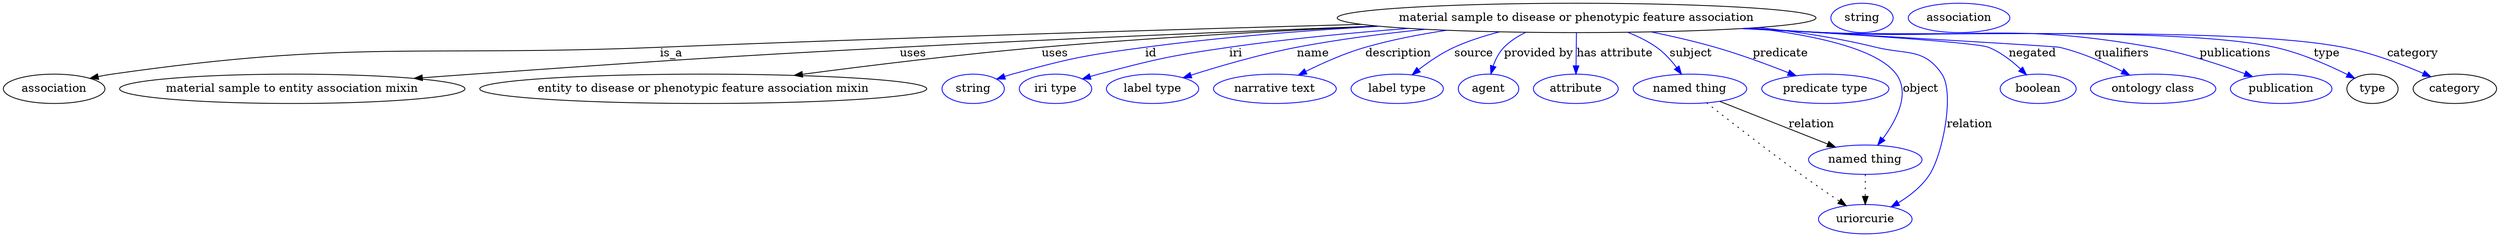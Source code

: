 digraph {
	graph [bb="0,0,2484,283"];
	node [label="\N"];
	"material sample to disease or phenotypic feature association"	 [height=0.5,
		label="material sample to disease or phenotypic feature association",
		pos="1543,265",
		width=6.2286];
	association	 [height=0.5,
		pos="50.046,178",
		width=1.3902];
	"material sample to disease or phenotypic feature association" -> association	 [label=is_a,
		lp="647.05,221.5",
		pos="e,86.227,190.49 1335.4,258.11 1151.5,251.68 875.86,241.27 636.05,229 401.67,217.01 339.96,237.86 109.05,196 104.84,195.24 100.51,\
194.27 96.193,193.19"];
	"material sample to entity association mixin"	 [height=0.5,
		pos="282.05,178",
		width=4.5677];
	"material sample to disease or phenotypic feature association" -> "material sample to entity association mixin"	 [label=uses,
		lp="881.05,221.5",
		pos="e,399.73,190.63 1348.7,255.97 1214,249.38 1030.5,239.75 869.05,229 684.87,216.74 638.86,212.89 455.05,196 440.37,194.65 425,193.16 \
409.74,191.64"];
	"entity to disease or phenotypic feature association mixin"	 [height=0.5,
		pos="675.05,178",
		width=5.8495];
	"material sample to disease or phenotypic feature association" -> "entity to disease or phenotypic feature association mixin"	 [label=uses,
		lp="1018,221.5",
		pos="e,766.44,194.24 1348.5,256 1246.4,250.25 1119.2,241.49 1006,229 928.67,220.46 841.7,206.91 776.33,195.92"];
	id	 [color=blue,
		height=0.5,
		label=string,
		pos="934.05,178",
		width=0.84854];
	"material sample to disease or phenotypic feature association" -> id	 [color=blue,
		label=id,
		lp="1119.5,221.5",
		pos="e,957.86,189.61 1354.6,255.23 1279.5,249.76 1192.4,241.45 1114,229 1050.9,218.97 1034.6,216.54 974.05,196 971.79,195.24 969.5,194.39 \
967.2,193.5",
		style=solid];
	iri	 [color=blue,
		height=0.5,
		label="iri type",
		pos="1019,178",
		width=1.011];
	"material sample to disease or phenotypic feature association" -> iri	 [color=blue,
		label=iri,
		lp="1208.5,221.5",
		pos="e,1047,189.66 1382.4,252.42 1325.3,246.78 1260.6,239.09 1202,229 1140.3,218.36 1124.8,214.79 1065,196 1062.3,195.13 1059.5,194.18 \
1056.6,193.18",
		style=solid];
	name	 [color=blue,
		height=0.5,
		label="label type",
		pos="1119,178",
		width=1.2638];
	"material sample to disease or phenotypic feature association" -> name	 [color=blue,
		label=name,
		lp="1284.5,221.5",
		pos="e,1151,190.92 1397.4,251.28 1355.6,245.88 1310.3,238.62 1269,229 1231.6,220.27 1190.4,205.88 1160.6,194.61",
		style=solid];
	description	 [color=blue,
		height=0.5,
		label="narrative text",
		pos="1240,178",
		width=1.6068];
	"material sample to disease or phenotypic feature association" -> description	 [color=blue,
		label=description,
		lp="1367.5,221.5",
		pos="e,1265.8,194.39 1420,249.94 1392.3,244.78 1363.3,237.96 1337,229 1315.4,221.63 1292.7,209.95 1274.8,199.63",
		style=solid];
	source	 [color=blue,
		height=0.5,
		label="label type",
		pos="1361,178",
		width=1.2638];
	"material sample to disease or phenotypic feature association" -> source	 [color=blue,
		label=source,
		lp="1442,221.5",
		pos="e,1377.9,194.72 1470.5,247.92 1454.7,242.89 1438.4,236.63 1424,229 1410.2,221.69 1396.6,211.12 1385.5,201.5",
		style=solid];
	"provided by"	 [color=blue,
		height=0.5,
		label=agent,
		pos="1454,178",
		width=0.83048];
	"material sample to disease or phenotypic feature association" -> "provided by"	 [color=blue,
		label="provided by",
		lp="1506,221.5",
		pos="e,1457.4,196.23 1496.7,247.34 1488,242.42 1479.6,236.36 1473,229 1467.2,222.47 1463.2,214.01 1460.3,205.86",
		style=solid];
	"has attribute"	 [color=blue,
		height=0.5,
		label=attribute,
		pos="1542,178",
		width=1.1193];
	"material sample to disease or phenotypic feature association" -> "has attribute"	 [color=blue,
		label="has attribute",
		lp="1576.5,221.5",
		pos="e,1542.3,196 1542.8,246.97 1542.7,235.19 1542.5,219.56 1542.4,206.16",
		style=solid];
	subject	 [color=blue,
		height=0.5,
		label="named thing",
		pos="1656,178",
		width=1.5346];
	"material sample to disease or phenotypic feature association" -> subject	 [color=blue,
		label=subject,
		lp="1648.5,221.5",
		pos="e,1644.3,195.64 1585.3,247.15 1595.2,242.02 1605.4,235.91 1614,229 1623,221.82 1631.4,212.47 1638.2,203.73",
		style=solid];
	predicate	 [color=blue,
		height=0.5,
		label="predicate type",
		pos="1790,178",
		width=1.679];
	"material sample to disease or phenotypic feature association" -> predicate	 [color=blue,
		label=predicate,
		lp="1734,221.5",
		pos="e,1758,193.27 1611.2,247.84 1631,242.36 1652.5,235.9 1672,229 1698,219.82 1726.3,207.64 1748.7,197.49",
		style=solid];
	object	 [color=blue,
		height=0.5,
		label="named thing",
		pos="1834,91",
		width=1.5346];
	"material sample to disease or phenotypic feature association" -> object	 [color=blue,
		label=object,
		lp="1885,178",
		pos="e,1846.2,108.63 1692.3,251.49 1764,241.41 1838.8,224.34 1859,196 1875.6,172.81 1863.7,140.12 1851.3,117.41",
		style=solid];
	relation	 [color=blue,
		height=0.5,
		label=uriorcurie,
		pos="1834,18",
		width=1.2638];
	"material sample to disease or phenotypic feature association" -> relation	 [color=blue,
		label=relation,
		lp="1935,134.5",
		pos="e,1859.6,33.001 1710,252.97 1750.7,247.67 1793.9,240.02 1833,229 1867.3,219.36 1886.7,225.92 1906,196 1918.1,177.27 1915.2,106.34 \
1898,73 1891.1,59.59 1879.4,48.067 1867.9,39.084",
		style=solid];
	negated	 [color=blue,
		height=0.5,
		label=boolean,
		pos="2014,178",
		width=1.0652];
	"material sample to disease or phenotypic feature association" -> negated	 [color=blue,
		label=negated,
		lp="2005.5,221.5",
		pos="e,2001.6,195.37 1703.8,252.43 1819.4,243.2 1956,231.79 1962,229 1974.7,223.17 1986.2,212.87 1995,203.05",
		style=solid];
	qualifiers	 [color=blue,
		height=0.5,
		label="ontology class",
		pos="2132,178",
		width=1.7151];
	"material sample to disease or phenotypic feature association" -> qualifiers	 [color=blue,
		label=qualifiers,
		lp="2095,221.5",
		pos="e,2106.6,194.43 1703.8,252.44 1728,250.59 1752.7,248.73 1776,247 1889.4,238.62 1921.5,259.2 2031,229 2054.5,222.54 2078.9,210.41 \
2097.8,199.6",
		style=solid];
	publications	 [color=blue,
		height=0.5,
		label=publication,
		pos="2262,178",
		width=1.3902];
	"material sample to disease or phenotypic feature association" -> publications	 [color=blue,
		label=publications,
		lp="2209.5,221.5",
		pos="e,2231.6,192.42 1701.2,252.23 1726.3,250.37 1751.9,248.56 1776,247 1931,237.02 1972.9,260.46 2125,229 2158.8,222.02 2195.3,208.09 \
2222.1,196.55",
		style=solid];
	type	 [height=0.5,
		pos="2357,178",
		width=0.75];
	"material sample to disease or phenotypic feature association" -> type	 [color=blue,
		label=type,
		lp="2300,221.5",
		pos="e,2336.9,190.45 1699.3,252.08 1725,250.21 1751.2,248.43 1776,247 1880.6,240.97 2145,252.76 2247,229 2276,222.26 2306.4,207.45 2327.9,\
195.52",
		style=solid];
	category	 [height=0.5,
		pos="2443,178",
		width=1.1374];
	"material sample to disease or phenotypic feature association" -> category	 [color=blue,
		label=category,
		lp="2386.5,221.5",
		pos="e,2416.7,191.77 1698.7,252.02 1724.5,250.15 1751,248.38 1776,247 1895.9,240.37 2198.6,253.75 2316,229 2348.2,222.23 2382.7,207.88 \
2407.6,196.13",
		style=solid];
	subject -> object	 [label=relation,
		lp="1777,134.5",
		pos="e,1803.4,105.98 1687.1,162.85 1716.8,148.31 1761.8,126.3 1794.2,110.47"];
	subject -> relation	 [pos="e,1814.6,34.435 1674.4,160.71 1696.8,139.73 1735.9,103.41 1770,73 1781.9,62.421 1795.3,50.916 1806.7,41.177",
		style=dotted];
	object -> relation	 [pos="e,1834,36.09 1834,72.955 1834,64.883 1834,55.176 1834,46.182",
		style=dotted];
	association_type	 [color=blue,
		height=0.5,
		label=string,
		pos="1816,265",
		width=0.84854];
	association_category	 [color=blue,
		height=0.5,
		label=association,
		pos="1915,265",
		width=1.3902];
}
